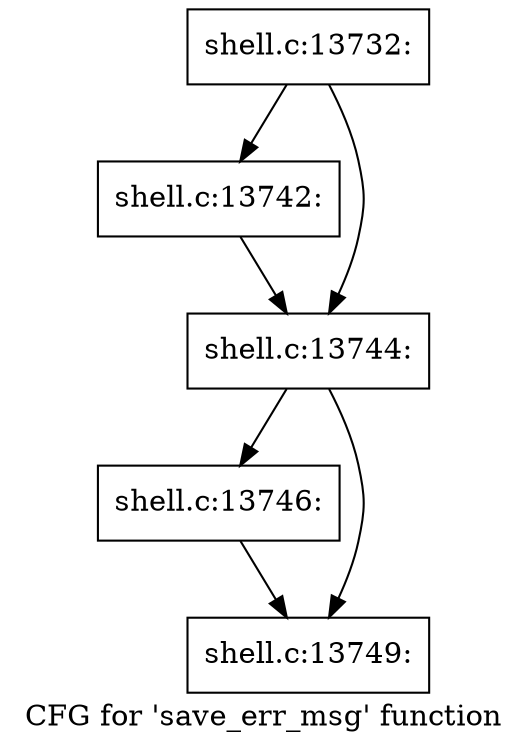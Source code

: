 digraph "CFG for 'save_err_msg' function" {
	label="CFG for 'save_err_msg' function";

	Node0x560277374490 [shape=record,label="{shell.c:13732:}"];
	Node0x560277374490 -> Node0x560277392b70;
	Node0x560277374490 -> Node0x560277393320;
	Node0x560277392b70 [shape=record,label="{shell.c:13742:}"];
	Node0x560277392b70 -> Node0x560277393320;
	Node0x560277393320 [shape=record,label="{shell.c:13744:}"];
	Node0x560277393320 -> Node0x560277393ce0;
	Node0x560277393320 -> Node0x560277393d30;
	Node0x560277393ce0 [shape=record,label="{shell.c:13746:}"];
	Node0x560277393ce0 -> Node0x560277393d30;
	Node0x560277393d30 [shape=record,label="{shell.c:13749:}"];
}

